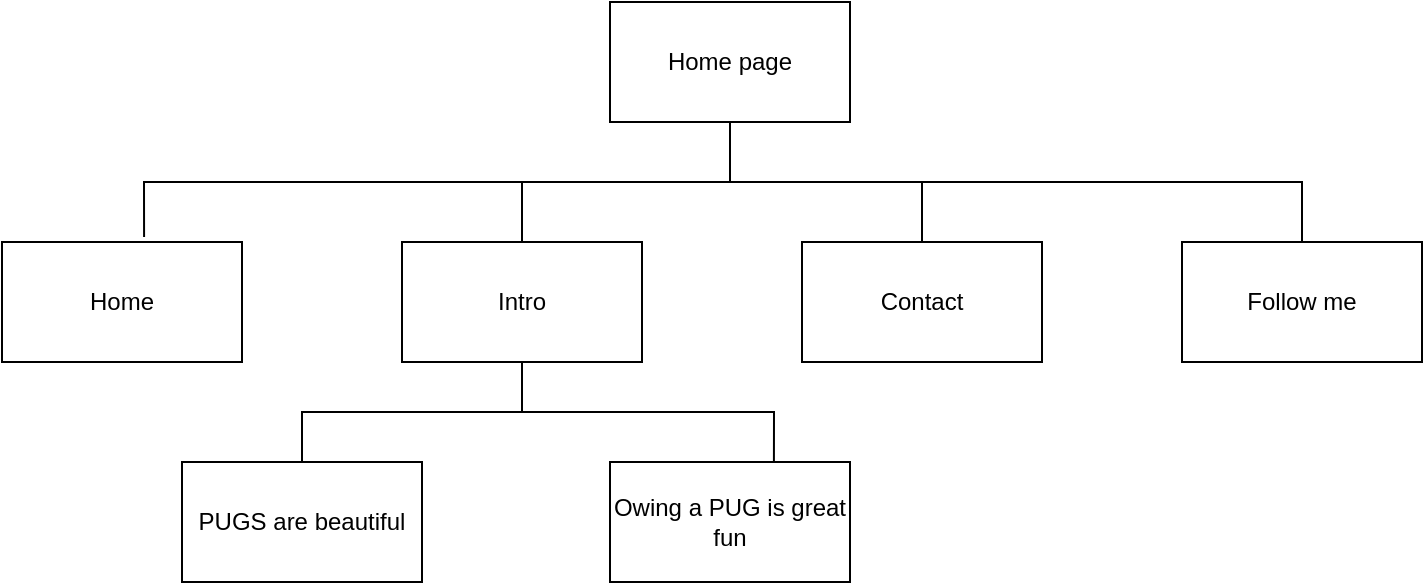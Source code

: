 <mxfile version="20.2.8" type="device"><diagram id="ejKM7pdX4jFXqo0oW8I8" name="Page-1"><mxGraphModel dx="1298" dy="777" grid="1" gridSize="10" guides="1" tooltips="1" connect="1" arrows="1" fold="1" page="1" pageScale="1" pageWidth="827" pageHeight="1169" math="0" shadow="0"><root><mxCell id="0"/><mxCell id="1" parent="0"/><mxCell id="1fzGB48OpGXzIIvcF6cG-12" style="edgeStyle=orthogonalEdgeStyle;rounded=0;orthogonalLoop=1;jettySize=auto;html=1;entryX=0.5;entryY=0;entryDx=0;entryDy=0;endArrow=none;endFill=0;" edge="1" parent="1" source="1fzGB48OpGXzIIvcF6cG-1" target="1fzGB48OpGXzIIvcF6cG-5"><mxGeometry relative="1" as="geometry"/></mxCell><mxCell id="1fzGB48OpGXzIIvcF6cG-13" style="edgeStyle=orthogonalEdgeStyle;rounded=0;orthogonalLoop=1;jettySize=auto;html=1;entryX=0.683;entryY=0.008;entryDx=0;entryDy=0;entryPerimeter=0;endArrow=none;endFill=0;" edge="1" parent="1" source="1fzGB48OpGXzIIvcF6cG-1" target="1fzGB48OpGXzIIvcF6cG-6"><mxGeometry relative="1" as="geometry"/></mxCell><mxCell id="1fzGB48OpGXzIIvcF6cG-1" value="Intro" style="rounded=0;whiteSpace=wrap;html=1;" vertex="1" parent="1"><mxGeometry x="250" y="160" width="120" height="60" as="geometry"/></mxCell><mxCell id="1fzGB48OpGXzIIvcF6cG-2" value="Contact" style="rounded=0;whiteSpace=wrap;html=1;" vertex="1" parent="1"><mxGeometry x="450" y="160" width="120" height="60" as="geometry"/></mxCell><mxCell id="1fzGB48OpGXzIIvcF6cG-8" style="edgeStyle=orthogonalEdgeStyle;rounded=0;orthogonalLoop=1;jettySize=auto;html=1;entryX=0.592;entryY=-0.042;entryDx=0;entryDy=0;entryPerimeter=0;endArrow=none;endFill=0;" edge="1" parent="1" source="1fzGB48OpGXzIIvcF6cG-3" target="1fzGB48OpGXzIIvcF6cG-7"><mxGeometry relative="1" as="geometry"><Array as="points"><mxPoint x="414" y="130"/><mxPoint x="121" y="130"/></Array></mxGeometry></mxCell><mxCell id="1fzGB48OpGXzIIvcF6cG-9" style="edgeStyle=orthogonalEdgeStyle;rounded=0;orthogonalLoop=1;jettySize=auto;html=1;entryX=0.5;entryY=0;entryDx=0;entryDy=0;endArrow=none;endFill=0;" edge="1" parent="1" source="1fzGB48OpGXzIIvcF6cG-3" target="1fzGB48OpGXzIIvcF6cG-1"><mxGeometry relative="1" as="geometry"/></mxCell><mxCell id="1fzGB48OpGXzIIvcF6cG-10" style="edgeStyle=orthogonalEdgeStyle;rounded=0;orthogonalLoop=1;jettySize=auto;html=1;endArrow=none;endFill=0;" edge="1" parent="1" source="1fzGB48OpGXzIIvcF6cG-3" target="1fzGB48OpGXzIIvcF6cG-2"><mxGeometry relative="1" as="geometry"/></mxCell><mxCell id="1fzGB48OpGXzIIvcF6cG-11" style="edgeStyle=orthogonalEdgeStyle;rounded=0;orthogonalLoop=1;jettySize=auto;html=1;endArrow=none;endFill=0;" edge="1" parent="1" source="1fzGB48OpGXzIIvcF6cG-3" target="1fzGB48OpGXzIIvcF6cG-4"><mxGeometry relative="1" as="geometry"><Array as="points"><mxPoint x="414" y="130"/><mxPoint x="700" y="130"/></Array></mxGeometry></mxCell><mxCell id="1fzGB48OpGXzIIvcF6cG-3" value="Home page" style="rounded=0;whiteSpace=wrap;html=1;" vertex="1" parent="1"><mxGeometry x="354" y="40" width="120" height="60" as="geometry"/></mxCell><mxCell id="1fzGB48OpGXzIIvcF6cG-4" value="Follow me" style="rounded=0;whiteSpace=wrap;html=1;" vertex="1" parent="1"><mxGeometry x="640" y="160" width="120" height="60" as="geometry"/></mxCell><mxCell id="1fzGB48OpGXzIIvcF6cG-5" value="PUGS are beautiful" style="rounded=0;whiteSpace=wrap;html=1;" vertex="1" parent="1"><mxGeometry x="140" y="270" width="120" height="60" as="geometry"/></mxCell><mxCell id="1fzGB48OpGXzIIvcF6cG-6" value="Owing a PUG is great fun" style="rounded=0;whiteSpace=wrap;html=1;" vertex="1" parent="1"><mxGeometry x="354" y="270" width="120" height="60" as="geometry"/></mxCell><mxCell id="1fzGB48OpGXzIIvcF6cG-7" value="Home" style="rounded=0;whiteSpace=wrap;html=1;" vertex="1" parent="1"><mxGeometry x="50" y="160" width="120" height="60" as="geometry"/></mxCell></root></mxGraphModel></diagram></mxfile>